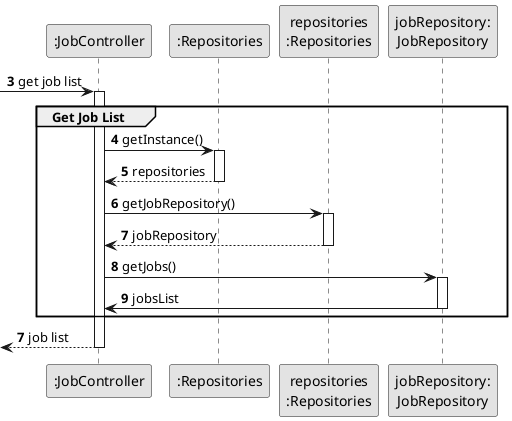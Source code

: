@startuml
skinparam monochrome true
skinparam packageStyle rectangle
skinparam shadowing false



participant ":JobController" as JC
participant "jobRepository:\nJobRepository" as jobRepository
participant ":JobController" as JC
participant ":Repositories" as GlobRepo
participant "repositories\n:Repositories" as PLAT
participant "jobRepository:\nJobRepository" as jobRepository


autonumber 3
-> JC : get job list
autonumber 4
activate JC

    group Get Job List

        JC -> GlobRepo : getInstance()
            activate GlobRepo

            GlobRepo --> JC : repositories
            deactivate GlobRepo

            JC -> PLAT : getJobRepository()
            activate PLAT

            PLAT -->  JC: jobRepository
            deactivate PLAT

            JC -> jobRepository : getJobs()
            activate jobRepository

            jobRepository -> JC : jobsList
            deactivate jobRepository

    end
    autonumber 7
    <-- JC : job list
deactivate JC

@enduml